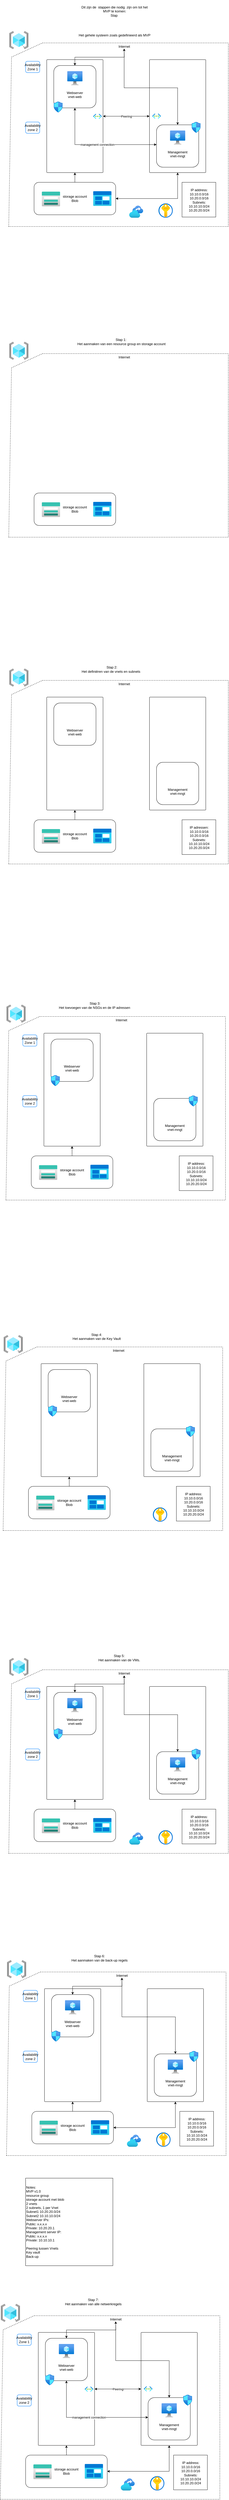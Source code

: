 <mxfile version="21.6.9" type="device">
  <diagram name="Pagina-1" id="UoyJ0l-6ss4mj00balDl">
    <mxGraphModel dx="1562" dy="1991" grid="1" gridSize="10" guides="1" tooltips="1" connect="1" arrows="1" fold="1" page="1" pageScale="1" pageWidth="827" pageHeight="1169" math="0" shadow="0">
      <root>
        <mxCell id="0" />
        <mxCell id="1" parent="0" />
        <mxCell id="3m5Gk--VPzneLx9NHe0J-299" value="" style="endArrow=none;dashed=1;html=1;rounded=0;" parent="1" edge="1">
          <mxGeometry width="50" height="50" relative="1" as="geometry">
            <mxPoint x="30" y="6482" as="sourcePoint" />
            <mxPoint x="150" y="5832" as="targetPoint" />
            <Array as="points">
              <mxPoint x="40" y="5882" />
            </Array>
          </mxGeometry>
        </mxCell>
        <mxCell id="3m5Gk--VPzneLx9NHe0J-300" value="" style="endArrow=none;dashed=1;html=1;rounded=0;" parent="1" edge="1">
          <mxGeometry width="50" height="50" relative="1" as="geometry">
            <mxPoint x="30" y="6482" as="sourcePoint" />
            <mxPoint x="810" y="5832" as="targetPoint" />
            <Array as="points">
              <mxPoint x="810" y="6482" />
            </Array>
          </mxGeometry>
        </mxCell>
        <mxCell id="3m5Gk--VPzneLx9NHe0J-301" value="" style="endArrow=none;dashed=1;html=1;rounded=0;" parent="1" edge="1">
          <mxGeometry width="50" height="50" relative="1" as="geometry">
            <mxPoint x="150" y="5832" as="sourcePoint" />
            <mxPoint x="810" y="5832" as="targetPoint" />
            <Array as="points">
              <mxPoint x="390" y="5832" />
            </Array>
          </mxGeometry>
        </mxCell>
        <mxCell id="3m5Gk--VPzneLx9NHe0J-302" value="Vnet1" style="rounded=1;whiteSpace=wrap;html=1;fillColor=#FFFFFF;strokeColor=#000000;gradientColor=none;arcSize=1;fontColor=#FFFFFF;" parent="1" vertex="1">
          <mxGeometry x="165" y="5891.11" width="200" height="400" as="geometry" />
        </mxCell>
        <mxCell id="3m5Gk--VPzneLx9NHe0J-304" value="Vnet2" style="rounded=1;whiteSpace=wrap;html=1;fillColor=#FFFFFF;arcSize=1;fontColor=#FFFFFF;" parent="1" vertex="1">
          <mxGeometry x="530" y="5891.11" width="200" height="400" as="geometry" />
        </mxCell>
        <mxCell id="3m5Gk--VPzneLx9NHe0J-305" value="" style="edgeStyle=orthogonalEdgeStyle;rounded=0;orthogonalLoop=1;jettySize=auto;html=1;" parent="1" source="3m5Gk--VPzneLx9NHe0J-307" target="3m5Gk--VPzneLx9NHe0J-302" edge="1">
          <mxGeometry relative="1" as="geometry" />
        </mxCell>
        <mxCell id="3m5Gk--VPzneLx9NHe0J-306" style="edgeStyle=orthogonalEdgeStyle;rounded=0;orthogonalLoop=1;jettySize=auto;html=1;entryX=0.5;entryY=1;entryDx=0;entryDy=0;startArrow=classic;startFill=1;" parent="1" source="3m5Gk--VPzneLx9NHe0J-307" target="3m5Gk--VPzneLx9NHe0J-304" edge="1">
          <mxGeometry relative="1" as="geometry" />
        </mxCell>
        <mxCell id="3m5Gk--VPzneLx9NHe0J-307" value="storage account&lt;br&gt;Blob" style="rounded=1;whiteSpace=wrap;html=1;" parent="1" vertex="1">
          <mxGeometry x="120" y="6325.5" width="290" height="115" as="geometry" />
        </mxCell>
        <mxCell id="3m5Gk--VPzneLx9NHe0J-309" value="" style="edgeStyle=orthogonalEdgeStyle;rounded=0;orthogonalLoop=1;jettySize=auto;html=1;exitX=0.5;exitY=0;exitDx=0;exitDy=0;startArrow=classic;startFill=1;" parent="1" source="3m5Gk--VPzneLx9NHe0J-310" edge="1">
          <mxGeometry relative="1" as="geometry">
            <mxPoint x="440" y="5852" as="targetPoint" />
          </mxGeometry>
        </mxCell>
        <mxCell id="3m5Gk--VPzneLx9NHe0J-310" value="&lt;br&gt;&lt;br&gt;&lt;br&gt;&lt;br&gt;Webserver&lt;br&gt;vnet-web" style="rounded=1;whiteSpace=wrap;html=1;" parent="1" vertex="1">
          <mxGeometry x="190" y="5912" width="150" height="150" as="geometry" />
        </mxCell>
        <mxCell id="3m5Gk--VPzneLx9NHe0J-311" style="edgeStyle=orthogonalEdgeStyle;rounded=0;orthogonalLoop=1;jettySize=auto;html=1;exitX=0.5;exitY=0;exitDx=0;exitDy=0;startArrow=classic;startFill=1;endArrow=none;endFill=0;" parent="1" source="3m5Gk--VPzneLx9NHe0J-312" target="3m5Gk--VPzneLx9NHe0J-327" edge="1">
          <mxGeometry relative="1" as="geometry" />
        </mxCell>
        <mxCell id="3m5Gk--VPzneLx9NHe0J-312" value="&lt;br&gt;&lt;br&gt;&lt;br&gt;&lt;br&gt;Management&lt;br&gt;vnet-mngt" style="rounded=1;whiteSpace=wrap;html=1;" parent="1" vertex="1">
          <mxGeometry x="555" y="6122" width="150" height="150" as="geometry" />
        </mxCell>
        <mxCell id="3m5Gk--VPzneLx9NHe0J-313" value="Notes:&lt;br&gt;MVP v1.0&lt;br&gt;resource group&lt;br&gt;storage account met blob&lt;br&gt;2 vnets&lt;br&gt;2 subnets, 1 per Vnet&lt;br&gt;Subnet1 10.20.20.0/24&amp;nbsp;&lt;br&gt;Subnet2 10.10.10.0/24&amp;nbsp;&lt;br&gt;Webserver IPs:&lt;br&gt;Public: x.x.x.x&amp;nbsp;&lt;br&gt;Private: 10.20.20.1&lt;br&gt;Management server IP:&lt;br&gt;Public: x.x.x.x&lt;br&gt;Private: 10.10.10.1&lt;br&gt;&lt;br&gt;Peering tussen Vnets&lt;br&gt;Key vault&amp;nbsp;&lt;br&gt;Back-up" style="whiteSpace=wrap;html=1;aspect=fixed;align=left;" parent="1" vertex="1">
          <mxGeometry x="98" y="6562" width="310" height="310" as="geometry" />
        </mxCell>
        <mxCell id="3m5Gk--VPzneLx9NHe0J-314" value="" style="image;aspect=fixed;html=1;points=[];align=center;fontSize=12;image=img/lib/azure2/compute/Virtual_Machine.svg;" parent="1" vertex="1">
          <mxGeometry x="603.05" y="6142" width="53.91" height="50" as="geometry" />
        </mxCell>
        <mxCell id="3m5Gk--VPzneLx9NHe0J-315" value="Availability Zone 1" style="rounded=1;whiteSpace=wrap;html=1;fillColor=none;strokeColor=#66B2FF;strokeWidth=2;collapsible=1;" parent="1" vertex="1" collapsed="1">
          <mxGeometry x="90" y="5897" width="50" height="40" as="geometry">
            <mxRectangle x="80" y="125" width="700" height="180" as="alternateBounds" />
          </mxGeometry>
        </mxCell>
        <mxCell id="3m5Gk--VPzneLx9NHe0J-316" value="Availability zone 2" style="rounded=1;whiteSpace=wrap;html=1;fillColor=none;strokeColor=#66B2FF;strokeWidth=2;backgroundOutline=0;collapsible=1;" parent="1" vertex="1" collapsed="1">
          <mxGeometry x="90" y="6112" width="50" height="40" as="geometry">
            <mxRectangle x="80" y="340" width="700" height="170" as="alternateBounds" />
          </mxGeometry>
        </mxCell>
        <mxCell id="3m5Gk--VPzneLx9NHe0J-317" value="" style="image;aspect=fixed;html=1;points=[];align=center;fontSize=12;image=img/lib/azure2/compute/Virtual_Machine.svg;" parent="1" vertex="1">
          <mxGeometry x="238.05" y="5932" width="53.91" height="50" as="geometry" />
        </mxCell>
        <mxCell id="3m5Gk--VPzneLx9NHe0J-318" value="" style="endArrow=none;dashed=1;html=1;dashPattern=1 3;strokeWidth=2;rounded=0;" parent="1" edge="1">
          <mxGeometry width="50" height="50" relative="1" as="geometry">
            <mxPoint x="90" y="5852" as="sourcePoint" />
            <mxPoint x="50" y="5812" as="targetPoint" />
          </mxGeometry>
        </mxCell>
        <mxCell id="3m5Gk--VPzneLx9NHe0J-321" value="" style="image;aspect=fixed;html=1;points=[];align=center;fontSize=12;image=img/lib/azure2/storage/Storage_Accounts.svg;" parent="1" vertex="1">
          <mxGeometry x="147.5" y="6358.5" width="65" height="52" as="geometry" />
        </mxCell>
        <mxCell id="3m5Gk--VPzneLx9NHe0J-322" value="" style="image;aspect=fixed;html=1;points=[];align=center;fontSize=12;image=img/lib/azure2/general/Blob_Block.svg;" parent="1" vertex="1">
          <mxGeometry x="330" y="6357" width="65" height="52" as="geometry" />
        </mxCell>
        <mxCell id="3m5Gk--VPzneLx9NHe0J-323" value="" style="image;aspect=fixed;html=1;points=[];align=center;fontSize=12;image=img/lib/azure2/security/Key_Vaults.svg;" parent="1" vertex="1">
          <mxGeometry x="562.05" y="6400" width="51" height="51" as="geometry" />
        </mxCell>
        <mxCell id="3m5Gk--VPzneLx9NHe0J-324" value="" style="image;aspect=fixed;html=1;points=[];align=center;fontSize=12;image=img/lib/azure2/networking/Network_Security_Groups.svg;" parent="1" vertex="1">
          <mxGeometry x="190" y="6040" width="31.29" height="38" as="geometry" />
        </mxCell>
        <mxCell id="3m5Gk--VPzneLx9NHe0J-325" value="" style="image;aspect=fixed;html=1;points=[];align=center;fontSize=12;image=img/lib/azure2/networking/Network_Security_Groups.svg;" parent="1" vertex="1">
          <mxGeometry x="680" y="6112" width="31.29" height="38" as="geometry" />
        </mxCell>
        <mxCell id="3m5Gk--VPzneLx9NHe0J-326" value="" style="image;aspect=fixed;html=1;points=[];align=center;fontSize=12;image=img/lib/azure2/storage/Recovery_Services_Vaults.svg;" parent="1" vertex="1">
          <mxGeometry x="458" y="6408" width="49.45" height="43" as="geometry" />
        </mxCell>
        <mxCell id="3m5Gk--VPzneLx9NHe0J-327" value="Internet" style="text;html=1;align=center;verticalAlign=middle;resizable=0;points=[];autosize=1;strokeColor=none;fillColor=none;" parent="1" vertex="1">
          <mxGeometry x="410" y="5830" width="60" height="30" as="geometry" />
        </mxCell>
        <mxCell id="3m5Gk--VPzneLx9NHe0J-328" value="" style="image;aspect=fixed;html=1;points=[];align=center;fontSize=12;image=img/lib/azure2/general/Resource_Groups.svg;" parent="1" vertex="1">
          <mxGeometry x="32" y="5790" width="68" height="64" as="geometry" />
        </mxCell>
        <mxCell id="qE7HTw5Iz3dnXzz-xxV6-1" value="Dit zijn de&amp;nbsp; stappen die nodig&amp;nbsp; zijn om tot het MVP te komen:&lt;br&gt;Stap&amp;nbsp;" style="text;strokeColor=none;align=center;fillColor=none;html=1;verticalAlign=middle;whiteSpace=wrap;rounded=0;" vertex="1" parent="1">
          <mxGeometry x="288" y="-1150" width="252" height="80" as="geometry" />
        </mxCell>
        <mxCell id="qE7HTw5Iz3dnXzz-xxV6-85" value="" style="rounded=0;whiteSpace=wrap;html=1;" vertex="1" parent="1">
          <mxGeometry x="645.64" y="6325.5" width="120" height="123" as="geometry" />
        </mxCell>
        <mxCell id="qE7HTw5Iz3dnXzz-xxV6-86" value="IP address:&lt;br&gt;10.10.0.0/16&lt;br&gt;10.20.0.0/16&lt;br&gt;Subnets:&lt;br&gt;10.10.10.0/24&lt;br&gt;10.20.20.0/24&lt;br&gt;" style="text;html=1;align=center;verticalAlign=middle;resizable=0;points=[];autosize=1;strokeColor=none;fillColor=none;" vertex="1" parent="1">
          <mxGeometry x="655.64" y="6338.5" width="100" height="100" as="geometry" />
        </mxCell>
        <mxCell id="qE7HTw5Iz3dnXzz-xxV6-87" value="" style="endArrow=none;dashed=1;html=1;rounded=0;" edge="1" parent="1">
          <mxGeometry width="50" height="50" relative="1" as="geometry">
            <mxPoint x="38" y="-348" as="sourcePoint" />
            <mxPoint x="158" y="-998" as="targetPoint" />
            <Array as="points">
              <mxPoint x="48" y="-948" />
            </Array>
          </mxGeometry>
        </mxCell>
        <mxCell id="qE7HTw5Iz3dnXzz-xxV6-88" value="" style="endArrow=none;dashed=1;html=1;rounded=0;" edge="1" parent="1">
          <mxGeometry width="50" height="50" relative="1" as="geometry">
            <mxPoint x="38" y="-348" as="sourcePoint" />
            <mxPoint x="818" y="-998" as="targetPoint" />
            <Array as="points">
              <mxPoint x="818" y="-348" />
            </Array>
          </mxGeometry>
        </mxCell>
        <mxCell id="qE7HTw5Iz3dnXzz-xxV6-89" value="" style="endArrow=none;dashed=1;html=1;rounded=0;" edge="1" parent="1">
          <mxGeometry width="50" height="50" relative="1" as="geometry">
            <mxPoint x="158" y="-998" as="sourcePoint" />
            <mxPoint x="818" y="-998" as="targetPoint" />
            <Array as="points">
              <mxPoint x="398" y="-998" />
            </Array>
          </mxGeometry>
        </mxCell>
        <mxCell id="qE7HTw5Iz3dnXzz-xxV6-90" value="Vnet1" style="rounded=1;whiteSpace=wrap;html=1;fillColor=#FFFFFF;strokeColor=#000000;gradientColor=none;arcSize=1;fontColor=#FFFFFF;" vertex="1" parent="1">
          <mxGeometry x="173" y="-938.89" width="200" height="400" as="geometry" />
        </mxCell>
        <mxCell id="qE7HTw5Iz3dnXzz-xxV6-91" value="Peering" style="edgeStyle=orthogonalEdgeStyle;rounded=0;orthogonalLoop=1;jettySize=auto;html=1;exitX=0;exitY=0.5;exitDx=0;exitDy=0;entryX=1;entryY=0.5;entryDx=0;entryDy=0;endArrow=classic;endFill=1;startArrow=classic;startFill=1;strokeColor=#000000;" edge="1" parent="1">
          <mxGeometry relative="1" as="geometry">
            <mxPoint x="538" y="-738.49" as="sourcePoint" />
            <mxPoint x="373" y="-738.49" as="targetPoint" />
            <Array as="points">
              <mxPoint x="430.25" y="-738.49" />
              <mxPoint x="430.25" y="-738.49" />
            </Array>
          </mxGeometry>
        </mxCell>
        <mxCell id="qE7HTw5Iz3dnXzz-xxV6-92" value="Vnet2" style="rounded=1;whiteSpace=wrap;html=1;fillColor=#FFFFFF;arcSize=1;fontColor=#FFFFFF;" vertex="1" parent="1">
          <mxGeometry x="538" y="-938.89" width="200" height="400" as="geometry" />
        </mxCell>
        <mxCell id="qE7HTw5Iz3dnXzz-xxV6-93" value="" style="edgeStyle=orthogonalEdgeStyle;rounded=0;orthogonalLoop=1;jettySize=auto;html=1;" edge="1" parent="1" source="qE7HTw5Iz3dnXzz-xxV6-95" target="qE7HTw5Iz3dnXzz-xxV6-90">
          <mxGeometry relative="1" as="geometry" />
        </mxCell>
        <mxCell id="qE7HTw5Iz3dnXzz-xxV6-94" style="edgeStyle=orthogonalEdgeStyle;rounded=0;orthogonalLoop=1;jettySize=auto;html=1;entryX=0.5;entryY=1;entryDx=0;entryDy=0;startArrow=classic;startFill=1;" edge="1" parent="1" source="qE7HTw5Iz3dnXzz-xxV6-95" target="qE7HTw5Iz3dnXzz-xxV6-92">
          <mxGeometry relative="1" as="geometry" />
        </mxCell>
        <mxCell id="qE7HTw5Iz3dnXzz-xxV6-95" value="storage account&lt;br&gt;Blob" style="rounded=1;whiteSpace=wrap;html=1;" vertex="1" parent="1">
          <mxGeometry x="128" y="-504.5" width="290" height="115" as="geometry" />
        </mxCell>
        <mxCell id="qE7HTw5Iz3dnXzz-xxV6-96" value="management connection" style="edgeStyle=orthogonalEdgeStyle;rounded=0;orthogonalLoop=1;jettySize=auto;html=1;startArrow=classic;startFill=1;" edge="1" parent="1" source="qE7HTw5Iz3dnXzz-xxV6-98" target="qE7HTw5Iz3dnXzz-xxV6-100">
          <mxGeometry relative="1" as="geometry">
            <Array as="points">
              <mxPoint x="273" y="-638" />
            </Array>
          </mxGeometry>
        </mxCell>
        <mxCell id="qE7HTw5Iz3dnXzz-xxV6-97" value="" style="edgeStyle=orthogonalEdgeStyle;rounded=0;orthogonalLoop=1;jettySize=auto;html=1;exitX=0.5;exitY=0;exitDx=0;exitDy=0;startArrow=classic;startFill=1;" edge="1" parent="1" source="qE7HTw5Iz3dnXzz-xxV6-98">
          <mxGeometry relative="1" as="geometry">
            <mxPoint x="448" y="-978" as="targetPoint" />
          </mxGeometry>
        </mxCell>
        <mxCell id="qE7HTw5Iz3dnXzz-xxV6-98" value="&lt;br&gt;&lt;br&gt;&lt;br&gt;&lt;br&gt;Webserver&lt;br&gt;vnet-web" style="rounded=1;whiteSpace=wrap;html=1;" vertex="1" parent="1">
          <mxGeometry x="198" y="-918" width="150" height="150" as="geometry" />
        </mxCell>
        <mxCell id="qE7HTw5Iz3dnXzz-xxV6-99" style="edgeStyle=orthogonalEdgeStyle;rounded=0;orthogonalLoop=1;jettySize=auto;html=1;exitX=0.5;exitY=0;exitDx=0;exitDy=0;startArrow=classic;startFill=1;endArrow=none;endFill=0;" edge="1" parent="1" source="qE7HTw5Iz3dnXzz-xxV6-100" target="qE7HTw5Iz3dnXzz-xxV6-114">
          <mxGeometry relative="1" as="geometry" />
        </mxCell>
        <mxCell id="qE7HTw5Iz3dnXzz-xxV6-100" value="&lt;br&gt;&lt;br&gt;&lt;br&gt;&lt;br&gt;Management&lt;br&gt;vnet-mngt" style="rounded=1;whiteSpace=wrap;html=1;" vertex="1" parent="1">
          <mxGeometry x="563" y="-708" width="150" height="150" as="geometry" />
        </mxCell>
        <mxCell id="qE7HTw5Iz3dnXzz-xxV6-101" value="" style="image;aspect=fixed;html=1;points=[];align=center;fontSize=12;image=img/lib/azure2/compute/Virtual_Machine.svg;" vertex="1" parent="1">
          <mxGeometry x="611.05" y="-688" width="53.91" height="50" as="geometry" />
        </mxCell>
        <mxCell id="qE7HTw5Iz3dnXzz-xxV6-102" value="Availability Zone 1" style="rounded=1;whiteSpace=wrap;html=1;fillColor=none;strokeColor=#66B2FF;strokeWidth=2;collapsible=1;" vertex="1" collapsed="1" parent="1">
          <mxGeometry x="98" y="-933" width="50" height="40" as="geometry">
            <mxRectangle x="80" y="125" width="700" height="180" as="alternateBounds" />
          </mxGeometry>
        </mxCell>
        <mxCell id="qE7HTw5Iz3dnXzz-xxV6-103" value="Availability zone 2" style="rounded=1;whiteSpace=wrap;html=1;fillColor=none;strokeColor=#66B2FF;strokeWidth=2;backgroundOutline=0;collapsible=1;" vertex="1" collapsed="1" parent="1">
          <mxGeometry x="98" y="-718" width="50" height="40" as="geometry">
            <mxRectangle x="80" y="340" width="700" height="170" as="alternateBounds" />
          </mxGeometry>
        </mxCell>
        <mxCell id="qE7HTw5Iz3dnXzz-xxV6-104" value="" style="image;aspect=fixed;html=1;points=[];align=center;fontSize=12;image=img/lib/azure2/compute/Virtual_Machine.svg;" vertex="1" parent="1">
          <mxGeometry x="246.05" y="-898" width="53.91" height="50" as="geometry" />
        </mxCell>
        <mxCell id="qE7HTw5Iz3dnXzz-xxV6-105" value="" style="endArrow=none;dashed=1;html=1;dashPattern=1 3;strokeWidth=2;rounded=0;" edge="1" parent="1">
          <mxGeometry width="50" height="50" relative="1" as="geometry">
            <mxPoint x="98" y="-978" as="sourcePoint" />
            <mxPoint x="58" y="-1018" as="targetPoint" />
          </mxGeometry>
        </mxCell>
        <mxCell id="qE7HTw5Iz3dnXzz-xxV6-106" value="" style="image;aspect=fixed;html=1;points=[];align=center;fontSize=12;image=img/lib/azure2/networking/Virtual_Networks.svg;" vertex="1" parent="1">
          <mxGeometry x="338" y="-747.1" width="30.5" height="18.21" as="geometry" />
        </mxCell>
        <mxCell id="qE7HTw5Iz3dnXzz-xxV6-107" value="" style="image;aspect=fixed;html=1;points=[];align=center;fontSize=12;image=img/lib/azure2/networking/Virtual_Networks.svg;" vertex="1" parent="1">
          <mxGeometry x="548" y="-747.99" width="30.5" height="18.21" as="geometry" />
        </mxCell>
        <mxCell id="qE7HTw5Iz3dnXzz-xxV6-108" value="" style="image;aspect=fixed;html=1;points=[];align=center;fontSize=12;image=img/lib/azure2/storage/Storage_Accounts.svg;" vertex="1" parent="1">
          <mxGeometry x="155.5" y="-471.5" width="65" height="52" as="geometry" />
        </mxCell>
        <mxCell id="qE7HTw5Iz3dnXzz-xxV6-109" value="" style="image;aspect=fixed;html=1;points=[];align=center;fontSize=12;image=img/lib/azure2/general/Blob_Block.svg;" vertex="1" parent="1">
          <mxGeometry x="338" y="-473" width="65" height="52" as="geometry" />
        </mxCell>
        <mxCell id="qE7HTw5Iz3dnXzz-xxV6-110" value="" style="image;aspect=fixed;html=1;points=[];align=center;fontSize=12;image=img/lib/azure2/security/Key_Vaults.svg;" vertex="1" parent="1">
          <mxGeometry x="570.05" y="-430" width="51" height="51" as="geometry" />
        </mxCell>
        <mxCell id="qE7HTw5Iz3dnXzz-xxV6-111" value="" style="image;aspect=fixed;html=1;points=[];align=center;fontSize=12;image=img/lib/azure2/networking/Network_Security_Groups.svg;" vertex="1" parent="1">
          <mxGeometry x="198" y="-790" width="31.29" height="38" as="geometry" />
        </mxCell>
        <mxCell id="qE7HTw5Iz3dnXzz-xxV6-112" value="" style="image;aspect=fixed;html=1;points=[];align=center;fontSize=12;image=img/lib/azure2/networking/Network_Security_Groups.svg;" vertex="1" parent="1">
          <mxGeometry x="688" y="-718" width="31.29" height="38" as="geometry" />
        </mxCell>
        <mxCell id="qE7HTw5Iz3dnXzz-xxV6-113" value="" style="image;aspect=fixed;html=1;points=[];align=center;fontSize=12;image=img/lib/azure2/storage/Recovery_Services_Vaults.svg;" vertex="1" parent="1">
          <mxGeometry x="466" y="-422" width="49.45" height="43" as="geometry" />
        </mxCell>
        <mxCell id="qE7HTw5Iz3dnXzz-xxV6-114" value="Internet" style="text;html=1;align=center;verticalAlign=middle;resizable=0;points=[];autosize=1;strokeColor=none;fillColor=none;" vertex="1" parent="1">
          <mxGeometry x="418" y="-1000" width="60" height="30" as="geometry" />
        </mxCell>
        <mxCell id="qE7HTw5Iz3dnXzz-xxV6-115" value="" style="image;aspect=fixed;html=1;points=[];align=center;fontSize=12;image=img/lib/azure2/general/Resource_Groups.svg;" vertex="1" parent="1">
          <mxGeometry x="40" y="-1040" width="68" height="64" as="geometry" />
        </mxCell>
        <mxCell id="qE7HTw5Iz3dnXzz-xxV6-116" value="" style="rounded=0;whiteSpace=wrap;html=1;" vertex="1" parent="1">
          <mxGeometry x="653.64" y="-504.5" width="120" height="123" as="geometry" />
        </mxCell>
        <mxCell id="qE7HTw5Iz3dnXzz-xxV6-117" value="IP address:&lt;br&gt;10.10.0.0/16&lt;br&gt;10.20.0.0/16&lt;br&gt;Subnets:&lt;br&gt;10.10.10.0/24&lt;br&gt;10.20.20.0/24&lt;br&gt;" style="text;html=1;align=center;verticalAlign=middle;resizable=0;points=[];autosize=1;strokeColor=none;fillColor=none;" vertex="1" parent="1">
          <mxGeometry x="663.64" y="-491.5" width="100" height="100" as="geometry" />
        </mxCell>
        <mxCell id="qE7HTw5Iz3dnXzz-xxV6-118" value="Het gehele systeem zoals gedefinieerd als MVP" style="text;strokeColor=none;align=center;fillColor=none;html=1;verticalAlign=middle;whiteSpace=wrap;rounded=0;" vertex="1" parent="1">
          <mxGeometry x="253" y="-1040" width="322" height="30" as="geometry" />
        </mxCell>
        <mxCell id="qE7HTw5Iz3dnXzz-xxV6-278" value="" style="endArrow=none;dashed=1;html=1;rounded=0;" edge="1" parent="1">
          <mxGeometry width="50" height="50" relative="1" as="geometry">
            <mxPoint x="38" y="5412" as="sourcePoint" />
            <mxPoint x="158" y="4762" as="targetPoint" />
            <Array as="points">
              <mxPoint x="48" y="4812" />
            </Array>
          </mxGeometry>
        </mxCell>
        <mxCell id="qE7HTw5Iz3dnXzz-xxV6-279" value="" style="endArrow=none;dashed=1;html=1;rounded=0;" edge="1" parent="1">
          <mxGeometry width="50" height="50" relative="1" as="geometry">
            <mxPoint x="38" y="5412" as="sourcePoint" />
            <mxPoint x="818" y="4762" as="targetPoint" />
            <Array as="points">
              <mxPoint x="818" y="5412" />
            </Array>
          </mxGeometry>
        </mxCell>
        <mxCell id="qE7HTw5Iz3dnXzz-xxV6-280" value="" style="endArrow=none;dashed=1;html=1;rounded=0;" edge="1" parent="1">
          <mxGeometry width="50" height="50" relative="1" as="geometry">
            <mxPoint x="158" y="4762" as="sourcePoint" />
            <mxPoint x="818" y="4762" as="targetPoint" />
            <Array as="points">
              <mxPoint x="398" y="4762" />
            </Array>
          </mxGeometry>
        </mxCell>
        <mxCell id="qE7HTw5Iz3dnXzz-xxV6-281" value="Vnet1" style="rounded=1;whiteSpace=wrap;html=1;fillColor=#FFFFFF;strokeColor=#000000;gradientColor=none;arcSize=1;fontColor=#FFFFFF;" vertex="1" parent="1">
          <mxGeometry x="173" y="4821.11" width="200" height="400" as="geometry" />
        </mxCell>
        <mxCell id="qE7HTw5Iz3dnXzz-xxV6-283" value="Vnet2" style="rounded=1;whiteSpace=wrap;html=1;fillColor=#FFFFFF;arcSize=1;fontColor=#FFFFFF;" vertex="1" parent="1">
          <mxGeometry x="538" y="4821.11" width="200" height="400" as="geometry" />
        </mxCell>
        <mxCell id="qE7HTw5Iz3dnXzz-xxV6-284" value="" style="edgeStyle=orthogonalEdgeStyle;rounded=0;orthogonalLoop=1;jettySize=auto;html=1;" edge="1" parent="1" source="qE7HTw5Iz3dnXzz-xxV6-286" target="qE7HTw5Iz3dnXzz-xxV6-281">
          <mxGeometry relative="1" as="geometry" />
        </mxCell>
        <mxCell id="qE7HTw5Iz3dnXzz-xxV6-286" value="storage account&lt;br&gt;Blob" style="rounded=1;whiteSpace=wrap;html=1;" vertex="1" parent="1">
          <mxGeometry x="128" y="5255.5" width="290" height="115" as="geometry" />
        </mxCell>
        <mxCell id="qE7HTw5Iz3dnXzz-xxV6-288" value="" style="edgeStyle=orthogonalEdgeStyle;rounded=0;orthogonalLoop=1;jettySize=auto;html=1;exitX=0.5;exitY=0;exitDx=0;exitDy=0;startArrow=classic;startFill=1;" edge="1" parent="1" source="qE7HTw5Iz3dnXzz-xxV6-289">
          <mxGeometry relative="1" as="geometry">
            <mxPoint x="448" y="4782" as="targetPoint" />
          </mxGeometry>
        </mxCell>
        <mxCell id="qE7HTw5Iz3dnXzz-xxV6-289" value="&lt;br&gt;&lt;br&gt;&lt;br&gt;&lt;br&gt;Webserver&lt;br&gt;vnet-web" style="rounded=1;whiteSpace=wrap;html=1;" vertex="1" parent="1">
          <mxGeometry x="198" y="4842" width="150" height="150" as="geometry" />
        </mxCell>
        <mxCell id="qE7HTw5Iz3dnXzz-xxV6-290" style="edgeStyle=orthogonalEdgeStyle;rounded=0;orthogonalLoop=1;jettySize=auto;html=1;exitX=0.5;exitY=0;exitDx=0;exitDy=0;startArrow=classic;startFill=1;endArrow=none;endFill=0;" edge="1" parent="1" source="qE7HTw5Iz3dnXzz-xxV6-291" target="qE7HTw5Iz3dnXzz-xxV6-305">
          <mxGeometry relative="1" as="geometry" />
        </mxCell>
        <mxCell id="qE7HTw5Iz3dnXzz-xxV6-291" value="&lt;br&gt;&lt;br&gt;&lt;br&gt;&lt;br&gt;Management&lt;br&gt;vnet-mngt" style="rounded=1;whiteSpace=wrap;html=1;" vertex="1" parent="1">
          <mxGeometry x="563" y="5052" width="150" height="150" as="geometry" />
        </mxCell>
        <mxCell id="qE7HTw5Iz3dnXzz-xxV6-292" value="" style="image;aspect=fixed;html=1;points=[];align=center;fontSize=12;image=img/lib/azure2/compute/Virtual_Machine.svg;" vertex="1" parent="1">
          <mxGeometry x="611.05" y="5072" width="53.91" height="50" as="geometry" />
        </mxCell>
        <mxCell id="qE7HTw5Iz3dnXzz-xxV6-293" value="Availability Zone 1" style="rounded=1;whiteSpace=wrap;html=1;fillColor=none;strokeColor=#66B2FF;strokeWidth=2;collapsible=1;" vertex="1" collapsed="1" parent="1">
          <mxGeometry x="98" y="4827" width="50" height="40" as="geometry">
            <mxRectangle x="80" y="125" width="700" height="180" as="alternateBounds" />
          </mxGeometry>
        </mxCell>
        <mxCell id="qE7HTw5Iz3dnXzz-xxV6-294" value="Availability zone 2" style="rounded=1;whiteSpace=wrap;html=1;fillColor=none;strokeColor=#66B2FF;strokeWidth=2;backgroundOutline=0;collapsible=1;" vertex="1" collapsed="1" parent="1">
          <mxGeometry x="98" y="5042" width="50" height="40" as="geometry">
            <mxRectangle x="80" y="340" width="700" height="170" as="alternateBounds" />
          </mxGeometry>
        </mxCell>
        <mxCell id="qE7HTw5Iz3dnXzz-xxV6-295" value="" style="image;aspect=fixed;html=1;points=[];align=center;fontSize=12;image=img/lib/azure2/compute/Virtual_Machine.svg;" vertex="1" parent="1">
          <mxGeometry x="246.05" y="4862" width="53.91" height="50" as="geometry" />
        </mxCell>
        <mxCell id="qE7HTw5Iz3dnXzz-xxV6-296" value="" style="endArrow=none;dashed=1;html=1;dashPattern=1 3;strokeWidth=2;rounded=0;" edge="1" parent="1">
          <mxGeometry width="50" height="50" relative="1" as="geometry">
            <mxPoint x="98" y="4782" as="sourcePoint" />
            <mxPoint x="58" y="4742" as="targetPoint" />
          </mxGeometry>
        </mxCell>
        <mxCell id="qE7HTw5Iz3dnXzz-xxV6-299" value="" style="image;aspect=fixed;html=1;points=[];align=center;fontSize=12;image=img/lib/azure2/storage/Storage_Accounts.svg;" vertex="1" parent="1">
          <mxGeometry x="155.5" y="5288.5" width="65" height="52" as="geometry" />
        </mxCell>
        <mxCell id="qE7HTw5Iz3dnXzz-xxV6-300" value="" style="image;aspect=fixed;html=1;points=[];align=center;fontSize=12;image=img/lib/azure2/general/Blob_Block.svg;" vertex="1" parent="1">
          <mxGeometry x="338" y="5287" width="65" height="52" as="geometry" />
        </mxCell>
        <mxCell id="qE7HTw5Iz3dnXzz-xxV6-301" value="" style="image;aspect=fixed;html=1;points=[];align=center;fontSize=12;image=img/lib/azure2/security/Key_Vaults.svg;" vertex="1" parent="1">
          <mxGeometry x="570.05" y="5330" width="51" height="51" as="geometry" />
        </mxCell>
        <mxCell id="qE7HTw5Iz3dnXzz-xxV6-302" value="" style="image;aspect=fixed;html=1;points=[];align=center;fontSize=12;image=img/lib/azure2/networking/Network_Security_Groups.svg;" vertex="1" parent="1">
          <mxGeometry x="198" y="4970" width="31.29" height="38" as="geometry" />
        </mxCell>
        <mxCell id="qE7HTw5Iz3dnXzz-xxV6-303" value="" style="image;aspect=fixed;html=1;points=[];align=center;fontSize=12;image=img/lib/azure2/networking/Network_Security_Groups.svg;" vertex="1" parent="1">
          <mxGeometry x="688" y="5042" width="31.29" height="38" as="geometry" />
        </mxCell>
        <mxCell id="qE7HTw5Iz3dnXzz-xxV6-304" value="" style="image;aspect=fixed;html=1;points=[];align=center;fontSize=12;image=img/lib/azure2/storage/Recovery_Services_Vaults.svg;" vertex="1" parent="1">
          <mxGeometry x="466" y="5338" width="49.45" height="43" as="geometry" />
        </mxCell>
        <mxCell id="qE7HTw5Iz3dnXzz-xxV6-305" value="Internet" style="text;html=1;align=center;verticalAlign=middle;resizable=0;points=[];autosize=1;strokeColor=none;fillColor=none;" vertex="1" parent="1">
          <mxGeometry x="418" y="4760" width="60" height="30" as="geometry" />
        </mxCell>
        <mxCell id="qE7HTw5Iz3dnXzz-xxV6-306" value="" style="image;aspect=fixed;html=1;points=[];align=center;fontSize=12;image=img/lib/azure2/general/Resource_Groups.svg;" vertex="1" parent="1">
          <mxGeometry x="40" y="4720" width="68" height="64" as="geometry" />
        </mxCell>
        <mxCell id="qE7HTw5Iz3dnXzz-xxV6-307" value="" style="rounded=0;whiteSpace=wrap;html=1;" vertex="1" parent="1">
          <mxGeometry x="653.64" y="5255.5" width="120" height="123" as="geometry" />
        </mxCell>
        <mxCell id="qE7HTw5Iz3dnXzz-xxV6-308" value="IP address:&lt;br&gt;10.10.0.0/16&lt;br&gt;10.20.0.0/16&lt;br&gt;Subnets:&lt;br&gt;10.10.10.0/24&lt;br&gt;10.20.20.0/24&lt;br&gt;" style="text;html=1;align=center;verticalAlign=middle;resizable=0;points=[];autosize=1;strokeColor=none;fillColor=none;" vertex="1" parent="1">
          <mxGeometry x="663.64" y="5268.5" width="100" height="100" as="geometry" />
        </mxCell>
        <mxCell id="qE7HTw5Iz3dnXzz-xxV6-309" value="Stap 5:&lt;br&gt;Het aanmaken van de VMs." style="text;html=1;align=center;verticalAlign=middle;resizable=0;points=[];autosize=1;strokeColor=none;fillColor=none;" vertex="1" parent="1">
          <mxGeometry x="345.45" y="4700" width="170" height="40" as="geometry" />
        </mxCell>
        <mxCell id="qE7HTw5Iz3dnXzz-xxV6-310" value="Stap 6:&lt;br&gt;Het aanmaken van de back-up regels" style="text;html=1;align=center;verticalAlign=middle;resizable=0;points=[];autosize=1;strokeColor=none;fillColor=none;" vertex="1" parent="1">
          <mxGeometry x="250" y="5763" width="220" height="40" as="geometry" />
        </mxCell>
        <mxCell id="qE7HTw5Iz3dnXzz-xxV6-343" value="" style="endArrow=none;dashed=1;html=1;rounded=0;" edge="1" parent="1">
          <mxGeometry width="50" height="50" relative="1" as="geometry">
            <mxPoint x="8" y="7699" as="sourcePoint" />
            <mxPoint x="128" y="7049" as="targetPoint" />
            <Array as="points">
              <mxPoint x="18" y="7099" />
            </Array>
          </mxGeometry>
        </mxCell>
        <mxCell id="qE7HTw5Iz3dnXzz-xxV6-344" value="" style="endArrow=none;dashed=1;html=1;rounded=0;" edge="1" parent="1">
          <mxGeometry width="50" height="50" relative="1" as="geometry">
            <mxPoint x="8" y="7699" as="sourcePoint" />
            <mxPoint x="788" y="7049" as="targetPoint" />
            <Array as="points">
              <mxPoint x="788" y="7699" />
            </Array>
          </mxGeometry>
        </mxCell>
        <mxCell id="qE7HTw5Iz3dnXzz-xxV6-345" value="" style="endArrow=none;dashed=1;html=1;rounded=0;" edge="1" parent="1">
          <mxGeometry width="50" height="50" relative="1" as="geometry">
            <mxPoint x="128" y="7049" as="sourcePoint" />
            <mxPoint x="788" y="7049" as="targetPoint" />
            <Array as="points">
              <mxPoint x="368" y="7049" />
            </Array>
          </mxGeometry>
        </mxCell>
        <mxCell id="qE7HTw5Iz3dnXzz-xxV6-346" value="Vnet1" style="rounded=1;whiteSpace=wrap;html=1;fillColor=#FFFFFF;strokeColor=#000000;gradientColor=none;arcSize=1;fontColor=#FFFFFF;" vertex="1" parent="1">
          <mxGeometry x="143" y="7108.11" width="200" height="400" as="geometry" />
        </mxCell>
        <mxCell id="qE7HTw5Iz3dnXzz-xxV6-347" value="Peering" style="edgeStyle=orthogonalEdgeStyle;rounded=0;orthogonalLoop=1;jettySize=auto;html=1;exitX=0;exitY=0.5;exitDx=0;exitDy=0;entryX=1;entryY=0.5;entryDx=0;entryDy=0;endArrow=classic;endFill=1;startArrow=classic;startFill=1;strokeColor=#000000;" edge="1" parent="1">
          <mxGeometry relative="1" as="geometry">
            <mxPoint x="508" y="7308.51" as="sourcePoint" />
            <mxPoint x="343" y="7308.51" as="targetPoint" />
            <Array as="points">
              <mxPoint x="400.25" y="7308.51" />
              <mxPoint x="400.25" y="7308.51" />
            </Array>
          </mxGeometry>
        </mxCell>
        <mxCell id="qE7HTw5Iz3dnXzz-xxV6-348" value="Vnet2" style="rounded=1;whiteSpace=wrap;html=1;fillColor=#FFFFFF;arcSize=1;fontColor=#FFFFFF;" vertex="1" parent="1">
          <mxGeometry x="508" y="7108.11" width="200" height="400" as="geometry" />
        </mxCell>
        <mxCell id="qE7HTw5Iz3dnXzz-xxV6-349" value="" style="edgeStyle=orthogonalEdgeStyle;rounded=0;orthogonalLoop=1;jettySize=auto;html=1;" edge="1" parent="1" source="qE7HTw5Iz3dnXzz-xxV6-351" target="qE7HTw5Iz3dnXzz-xxV6-346">
          <mxGeometry relative="1" as="geometry" />
        </mxCell>
        <mxCell id="qE7HTw5Iz3dnXzz-xxV6-350" style="edgeStyle=orthogonalEdgeStyle;rounded=0;orthogonalLoop=1;jettySize=auto;html=1;entryX=0.5;entryY=1;entryDx=0;entryDy=0;startArrow=classic;startFill=1;" edge="1" parent="1" source="qE7HTw5Iz3dnXzz-xxV6-351" target="qE7HTw5Iz3dnXzz-xxV6-348">
          <mxGeometry relative="1" as="geometry" />
        </mxCell>
        <mxCell id="qE7HTw5Iz3dnXzz-xxV6-351" value="storage account&lt;br&gt;Blob" style="rounded=1;whiteSpace=wrap;html=1;" vertex="1" parent="1">
          <mxGeometry x="98" y="7542.5" width="290" height="115" as="geometry" />
        </mxCell>
        <mxCell id="qE7HTw5Iz3dnXzz-xxV6-352" value="management connection" style="edgeStyle=orthogonalEdgeStyle;rounded=0;orthogonalLoop=1;jettySize=auto;html=1;startArrow=classic;startFill=1;" edge="1" parent="1" source="qE7HTw5Iz3dnXzz-xxV6-354" target="qE7HTw5Iz3dnXzz-xxV6-356">
          <mxGeometry relative="1" as="geometry">
            <Array as="points">
              <mxPoint x="243" y="7409" />
            </Array>
          </mxGeometry>
        </mxCell>
        <mxCell id="qE7HTw5Iz3dnXzz-xxV6-353" value="" style="edgeStyle=orthogonalEdgeStyle;rounded=0;orthogonalLoop=1;jettySize=auto;html=1;exitX=0.5;exitY=0;exitDx=0;exitDy=0;startArrow=classic;startFill=1;" edge="1" parent="1" source="qE7HTw5Iz3dnXzz-xxV6-354">
          <mxGeometry relative="1" as="geometry">
            <mxPoint x="418" y="7069" as="targetPoint" />
          </mxGeometry>
        </mxCell>
        <mxCell id="qE7HTw5Iz3dnXzz-xxV6-354" value="&lt;br&gt;&lt;br&gt;&lt;br&gt;&lt;br&gt;Webserver&lt;br&gt;vnet-web" style="rounded=1;whiteSpace=wrap;html=1;" vertex="1" parent="1">
          <mxGeometry x="168" y="7129" width="150" height="150" as="geometry" />
        </mxCell>
        <mxCell id="qE7HTw5Iz3dnXzz-xxV6-355" style="edgeStyle=orthogonalEdgeStyle;rounded=0;orthogonalLoop=1;jettySize=auto;html=1;exitX=0.5;exitY=0;exitDx=0;exitDy=0;startArrow=classic;startFill=1;endArrow=none;endFill=0;" edge="1" parent="1" source="qE7HTw5Iz3dnXzz-xxV6-356" target="qE7HTw5Iz3dnXzz-xxV6-370">
          <mxGeometry relative="1" as="geometry" />
        </mxCell>
        <mxCell id="qE7HTw5Iz3dnXzz-xxV6-356" value="&lt;br&gt;&lt;br&gt;&lt;br&gt;&lt;br&gt;Management&lt;br&gt;vnet-mngt" style="rounded=1;whiteSpace=wrap;html=1;" vertex="1" parent="1">
          <mxGeometry x="533" y="7339" width="150" height="150" as="geometry" />
        </mxCell>
        <mxCell id="qE7HTw5Iz3dnXzz-xxV6-357" value="" style="image;aspect=fixed;html=1;points=[];align=center;fontSize=12;image=img/lib/azure2/compute/Virtual_Machine.svg;" vertex="1" parent="1">
          <mxGeometry x="581.05" y="7359" width="53.91" height="50" as="geometry" />
        </mxCell>
        <mxCell id="qE7HTw5Iz3dnXzz-xxV6-358" value="Availability Zone 1" style="rounded=1;whiteSpace=wrap;html=1;fillColor=none;strokeColor=#66B2FF;strokeWidth=2;collapsible=1;" vertex="1" collapsed="1" parent="1">
          <mxGeometry x="68" y="7114" width="50" height="40" as="geometry">
            <mxRectangle x="80" y="125" width="700" height="180" as="alternateBounds" />
          </mxGeometry>
        </mxCell>
        <mxCell id="qE7HTw5Iz3dnXzz-xxV6-359" value="Availability zone 2" style="rounded=1;whiteSpace=wrap;html=1;fillColor=none;strokeColor=#66B2FF;strokeWidth=2;backgroundOutline=0;collapsible=1;" vertex="1" collapsed="1" parent="1">
          <mxGeometry x="68" y="7329" width="50" height="40" as="geometry">
            <mxRectangle x="80" y="340" width="700" height="170" as="alternateBounds" />
          </mxGeometry>
        </mxCell>
        <mxCell id="qE7HTw5Iz3dnXzz-xxV6-360" value="" style="image;aspect=fixed;html=1;points=[];align=center;fontSize=12;image=img/lib/azure2/compute/Virtual_Machine.svg;" vertex="1" parent="1">
          <mxGeometry x="216.05" y="7149" width="53.91" height="50" as="geometry" />
        </mxCell>
        <mxCell id="qE7HTw5Iz3dnXzz-xxV6-361" value="" style="endArrow=none;dashed=1;html=1;dashPattern=1 3;strokeWidth=2;rounded=0;" edge="1" parent="1">
          <mxGeometry width="50" height="50" relative="1" as="geometry">
            <mxPoint x="68" y="7069" as="sourcePoint" />
            <mxPoint x="28" y="7029" as="targetPoint" />
          </mxGeometry>
        </mxCell>
        <mxCell id="qE7HTw5Iz3dnXzz-xxV6-362" value="" style="image;aspect=fixed;html=1;points=[];align=center;fontSize=12;image=img/lib/azure2/networking/Virtual_Networks.svg;" vertex="1" parent="1">
          <mxGeometry x="308" y="7299.9" width="30.5" height="18.21" as="geometry" />
        </mxCell>
        <mxCell id="qE7HTw5Iz3dnXzz-xxV6-363" value="" style="image;aspect=fixed;html=1;points=[];align=center;fontSize=12;image=img/lib/azure2/networking/Virtual_Networks.svg;" vertex="1" parent="1">
          <mxGeometry x="518" y="7299.01" width="30.5" height="18.21" as="geometry" />
        </mxCell>
        <mxCell id="qE7HTw5Iz3dnXzz-xxV6-364" value="" style="image;aspect=fixed;html=1;points=[];align=center;fontSize=12;image=img/lib/azure2/storage/Storage_Accounts.svg;" vertex="1" parent="1">
          <mxGeometry x="125.5" y="7575.5" width="65" height="52" as="geometry" />
        </mxCell>
        <mxCell id="qE7HTw5Iz3dnXzz-xxV6-365" value="" style="image;aspect=fixed;html=1;points=[];align=center;fontSize=12;image=img/lib/azure2/general/Blob_Block.svg;" vertex="1" parent="1">
          <mxGeometry x="308" y="7574" width="65" height="52" as="geometry" />
        </mxCell>
        <mxCell id="qE7HTw5Iz3dnXzz-xxV6-366" value="" style="image;aspect=fixed;html=1;points=[];align=center;fontSize=12;image=img/lib/azure2/security/Key_Vaults.svg;" vertex="1" parent="1">
          <mxGeometry x="540.05" y="7617" width="51" height="51" as="geometry" />
        </mxCell>
        <mxCell id="qE7HTw5Iz3dnXzz-xxV6-367" value="" style="image;aspect=fixed;html=1;points=[];align=center;fontSize=12;image=img/lib/azure2/networking/Network_Security_Groups.svg;" vertex="1" parent="1">
          <mxGeometry x="168" y="7257" width="31.29" height="38" as="geometry" />
        </mxCell>
        <mxCell id="qE7HTw5Iz3dnXzz-xxV6-368" value="" style="image;aspect=fixed;html=1;points=[];align=center;fontSize=12;image=img/lib/azure2/networking/Network_Security_Groups.svg;" vertex="1" parent="1">
          <mxGeometry x="658" y="7329" width="31.29" height="38" as="geometry" />
        </mxCell>
        <mxCell id="qE7HTw5Iz3dnXzz-xxV6-369" value="" style="image;aspect=fixed;html=1;points=[];align=center;fontSize=12;image=img/lib/azure2/storage/Recovery_Services_Vaults.svg;" vertex="1" parent="1">
          <mxGeometry x="436" y="7625" width="49.45" height="43" as="geometry" />
        </mxCell>
        <mxCell id="qE7HTw5Iz3dnXzz-xxV6-370" value="Internet" style="text;html=1;align=center;verticalAlign=middle;resizable=0;points=[];autosize=1;strokeColor=none;fillColor=none;" vertex="1" parent="1">
          <mxGeometry x="388" y="7047" width="60" height="30" as="geometry" />
        </mxCell>
        <mxCell id="qE7HTw5Iz3dnXzz-xxV6-371" value="" style="image;aspect=fixed;html=1;points=[];align=center;fontSize=12;image=img/lib/azure2/general/Resource_Groups.svg;" vertex="1" parent="1">
          <mxGeometry x="10" y="7007" width="68" height="64" as="geometry" />
        </mxCell>
        <mxCell id="qE7HTw5Iz3dnXzz-xxV6-372" value="" style="rounded=0;whiteSpace=wrap;html=1;" vertex="1" parent="1">
          <mxGeometry x="623.64" y="7542.5" width="120" height="123" as="geometry" />
        </mxCell>
        <mxCell id="qE7HTw5Iz3dnXzz-xxV6-373" value="IP address:&lt;br&gt;10.10.0.0/16&lt;br&gt;10.20.0.0/16&lt;br&gt;Subnets:&lt;br&gt;10.10.10.0/24&lt;br&gt;10.20.20.0/24&lt;br&gt;" style="text;html=1;align=center;verticalAlign=middle;resizable=0;points=[];autosize=1;strokeColor=none;fillColor=none;" vertex="1" parent="1">
          <mxGeometry x="633.64" y="7555.5" width="100" height="100" as="geometry" />
        </mxCell>
        <mxCell id="qE7HTw5Iz3dnXzz-xxV6-374" value="Stap 7:&lt;br&gt;Het aanmaken van alle netwerkregels" style="text;html=1;align=center;verticalAlign=middle;resizable=0;points=[];autosize=1;strokeColor=none;fillColor=none;" vertex="1" parent="1">
          <mxGeometry x="228" y="6980" width="220" height="40" as="geometry" />
        </mxCell>
        <mxCell id="qE7HTw5Iz3dnXzz-xxV6-375" value="" style="endArrow=none;dashed=1;html=1;rounded=0;" edge="1" parent="1">
          <mxGeometry width="50" height="50" relative="1" as="geometry">
            <mxPoint x="18" y="4269" as="sourcePoint" />
            <mxPoint x="138" y="3619" as="targetPoint" />
            <Array as="points">
              <mxPoint x="28" y="3669" />
            </Array>
          </mxGeometry>
        </mxCell>
        <mxCell id="qE7HTw5Iz3dnXzz-xxV6-376" value="" style="endArrow=none;dashed=1;html=1;rounded=0;" edge="1" parent="1">
          <mxGeometry width="50" height="50" relative="1" as="geometry">
            <mxPoint x="18" y="4269" as="sourcePoint" />
            <mxPoint x="798" y="3619" as="targetPoint" />
            <Array as="points">
              <mxPoint x="798" y="4269" />
            </Array>
          </mxGeometry>
        </mxCell>
        <mxCell id="qE7HTw5Iz3dnXzz-xxV6-377" value="" style="endArrow=none;dashed=1;html=1;rounded=0;" edge="1" parent="1">
          <mxGeometry width="50" height="50" relative="1" as="geometry">
            <mxPoint x="138" y="3619" as="sourcePoint" />
            <mxPoint x="798" y="3619" as="targetPoint" />
            <Array as="points">
              <mxPoint x="378" y="3619" />
            </Array>
          </mxGeometry>
        </mxCell>
        <mxCell id="qE7HTw5Iz3dnXzz-xxV6-378" value="Vnet1" style="rounded=1;whiteSpace=wrap;html=1;fillColor=#FFFFFF;strokeColor=#000000;gradientColor=none;arcSize=1;fontColor=#FFFFFF;" vertex="1" parent="1">
          <mxGeometry x="153" y="3678.11" width="200" height="400" as="geometry" />
        </mxCell>
        <mxCell id="qE7HTw5Iz3dnXzz-xxV6-379" value="Vnet2" style="rounded=1;whiteSpace=wrap;html=1;fillColor=#FFFFFF;arcSize=1;fontColor=#FFFFFF;" vertex="1" parent="1">
          <mxGeometry x="518" y="3678.11" width="200" height="400" as="geometry" />
        </mxCell>
        <mxCell id="qE7HTw5Iz3dnXzz-xxV6-380" value="" style="edgeStyle=orthogonalEdgeStyle;rounded=0;orthogonalLoop=1;jettySize=auto;html=1;" edge="1" parent="1" source="qE7HTw5Iz3dnXzz-xxV6-381" target="qE7HTw5Iz3dnXzz-xxV6-378">
          <mxGeometry relative="1" as="geometry" />
        </mxCell>
        <mxCell id="qE7HTw5Iz3dnXzz-xxV6-381" value="storage account&lt;br&gt;Blob" style="rounded=1;whiteSpace=wrap;html=1;" vertex="1" parent="1">
          <mxGeometry x="108" y="4112.5" width="290" height="115" as="geometry" />
        </mxCell>
        <mxCell id="qE7HTw5Iz3dnXzz-xxV6-382" value="&lt;br&gt;&lt;br&gt;&lt;br&gt;&lt;br&gt;Webserver&lt;br&gt;vnet-web" style="rounded=1;whiteSpace=wrap;html=1;" vertex="1" parent="1">
          <mxGeometry x="178" y="3699" width="150" height="150" as="geometry" />
        </mxCell>
        <mxCell id="qE7HTw5Iz3dnXzz-xxV6-383" value="&lt;br&gt;&lt;br&gt;&lt;br&gt;&lt;br&gt;Management&lt;br&gt;vnet-mngt" style="rounded=1;whiteSpace=wrap;html=1;" vertex="1" parent="1">
          <mxGeometry x="543" y="3909" width="150" height="150" as="geometry" />
        </mxCell>
        <mxCell id="qE7HTw5Iz3dnXzz-xxV6-384" value="" style="endArrow=none;dashed=1;html=1;dashPattern=1 3;strokeWidth=2;rounded=0;" edge="1" parent="1">
          <mxGeometry width="50" height="50" relative="1" as="geometry">
            <mxPoint x="78" y="3639" as="sourcePoint" />
            <mxPoint x="38" y="3599" as="targetPoint" />
          </mxGeometry>
        </mxCell>
        <mxCell id="qE7HTw5Iz3dnXzz-xxV6-385" value="" style="image;aspect=fixed;html=1;points=[];align=center;fontSize=12;image=img/lib/azure2/storage/Storage_Accounts.svg;" vertex="1" parent="1">
          <mxGeometry x="135.5" y="4145.5" width="65" height="52" as="geometry" />
        </mxCell>
        <mxCell id="qE7HTw5Iz3dnXzz-xxV6-386" value="" style="image;aspect=fixed;html=1;points=[];align=center;fontSize=12;image=img/lib/azure2/general/Blob_Block.svg;" vertex="1" parent="1">
          <mxGeometry x="318" y="4144" width="65" height="52" as="geometry" />
        </mxCell>
        <mxCell id="qE7HTw5Iz3dnXzz-xxV6-387" value="" style="image;aspect=fixed;html=1;points=[];align=center;fontSize=12;image=img/lib/azure2/security/Key_Vaults.svg;" vertex="1" parent="1">
          <mxGeometry x="550.05" y="4187" width="51" height="51" as="geometry" />
        </mxCell>
        <mxCell id="qE7HTw5Iz3dnXzz-xxV6-388" value="" style="image;aspect=fixed;html=1;points=[];align=center;fontSize=12;image=img/lib/azure2/networking/Network_Security_Groups.svg;" vertex="1" parent="1">
          <mxGeometry x="178" y="3827" width="31.29" height="38" as="geometry" />
        </mxCell>
        <mxCell id="qE7HTw5Iz3dnXzz-xxV6-389" value="" style="image;aspect=fixed;html=1;points=[];align=center;fontSize=12;image=img/lib/azure2/networking/Network_Security_Groups.svg;" vertex="1" parent="1">
          <mxGeometry x="668" y="3899" width="31.29" height="38" as="geometry" />
        </mxCell>
        <mxCell id="qE7HTw5Iz3dnXzz-xxV6-390" value="Internet" style="text;html=1;align=center;verticalAlign=middle;resizable=0;points=[];autosize=1;strokeColor=none;fillColor=none;" vertex="1" parent="1">
          <mxGeometry x="398" y="3617" width="60" height="30" as="geometry" />
        </mxCell>
        <mxCell id="qE7HTw5Iz3dnXzz-xxV6-391" value="" style="image;aspect=fixed;html=1;points=[];align=center;fontSize=12;image=img/lib/azure2/general/Resource_Groups.svg;" vertex="1" parent="1">
          <mxGeometry x="20" y="3577" width="68" height="64" as="geometry" />
        </mxCell>
        <mxCell id="qE7HTw5Iz3dnXzz-xxV6-392" value="" style="rounded=0;whiteSpace=wrap;html=1;" vertex="1" parent="1">
          <mxGeometry x="633.64" y="4112.5" width="120" height="123" as="geometry" />
        </mxCell>
        <mxCell id="qE7HTw5Iz3dnXzz-xxV6-393" value="IP address:&lt;br&gt;10.10.0.0/16&lt;br&gt;10.20.0.0/16&lt;br&gt;Subnets:&lt;br&gt;10.10.10.0/24&lt;br&gt;10.20.20.0/24&lt;br&gt;" style="text;html=1;align=center;verticalAlign=middle;resizable=0;points=[];autosize=1;strokeColor=none;fillColor=none;" vertex="1" parent="1">
          <mxGeometry x="643.64" y="4125.5" width="100" height="100" as="geometry" />
        </mxCell>
        <mxCell id="qE7HTw5Iz3dnXzz-xxV6-394" value="Stap 4:&lt;br&gt;Het aanmaken van de Key Vault&lt;br&gt;&amp;nbsp;" style="text;html=1;align=center;verticalAlign=middle;resizable=0;points=[];autosize=1;strokeColor=none;fillColor=none;" vertex="1" parent="1">
          <mxGeometry x="255" y="3560" width="190" height="60" as="geometry" />
        </mxCell>
        <mxCell id="qE7HTw5Iz3dnXzz-xxV6-395" value="" style="endArrow=none;dashed=1;html=1;rounded=0;" edge="1" parent="1">
          <mxGeometry width="50" height="50" relative="1" as="geometry">
            <mxPoint x="28" y="3099" as="sourcePoint" />
            <mxPoint x="148" y="2449" as="targetPoint" />
            <Array as="points">
              <mxPoint x="38" y="2499" />
            </Array>
          </mxGeometry>
        </mxCell>
        <mxCell id="qE7HTw5Iz3dnXzz-xxV6-396" value="" style="endArrow=none;dashed=1;html=1;rounded=0;" edge="1" parent="1">
          <mxGeometry width="50" height="50" relative="1" as="geometry">
            <mxPoint x="28" y="3099" as="sourcePoint" />
            <mxPoint x="808" y="2449" as="targetPoint" />
            <Array as="points">
              <mxPoint x="808" y="3099" />
            </Array>
          </mxGeometry>
        </mxCell>
        <mxCell id="qE7HTw5Iz3dnXzz-xxV6-397" value="" style="endArrow=none;dashed=1;html=1;rounded=0;" edge="1" parent="1">
          <mxGeometry width="50" height="50" relative="1" as="geometry">
            <mxPoint x="148" y="2449" as="sourcePoint" />
            <mxPoint x="808" y="2449" as="targetPoint" />
            <Array as="points">
              <mxPoint x="388" y="2449" />
            </Array>
          </mxGeometry>
        </mxCell>
        <mxCell id="qE7HTw5Iz3dnXzz-xxV6-398" value="Vnet1" style="rounded=1;whiteSpace=wrap;html=1;fillColor=#FFFFFF;strokeColor=#000000;gradientColor=none;arcSize=1;fontColor=#FFFFFF;" vertex="1" parent="1">
          <mxGeometry x="163" y="2508.11" width="200" height="400" as="geometry" />
        </mxCell>
        <mxCell id="qE7HTw5Iz3dnXzz-xxV6-399" value="Vnet2" style="rounded=1;whiteSpace=wrap;html=1;fillColor=#FFFFFF;arcSize=1;fontColor=#FFFFFF;" vertex="1" parent="1">
          <mxGeometry x="528" y="2508.11" width="200" height="400" as="geometry" />
        </mxCell>
        <mxCell id="qE7HTw5Iz3dnXzz-xxV6-400" value="" style="edgeStyle=orthogonalEdgeStyle;rounded=0;orthogonalLoop=1;jettySize=auto;html=1;" edge="1" parent="1" source="qE7HTw5Iz3dnXzz-xxV6-401" target="qE7HTw5Iz3dnXzz-xxV6-398">
          <mxGeometry relative="1" as="geometry" />
        </mxCell>
        <mxCell id="qE7HTw5Iz3dnXzz-xxV6-401" value="storage account&lt;br&gt;Blob" style="rounded=1;whiteSpace=wrap;html=1;" vertex="1" parent="1">
          <mxGeometry x="118" y="2942.5" width="290" height="115" as="geometry" />
        </mxCell>
        <mxCell id="qE7HTw5Iz3dnXzz-xxV6-402" value="&lt;br&gt;&lt;br&gt;&lt;br&gt;&lt;br&gt;Webserver&lt;br&gt;vnet-web" style="rounded=1;whiteSpace=wrap;html=1;" vertex="1" parent="1">
          <mxGeometry x="188" y="2529" width="150" height="150" as="geometry" />
        </mxCell>
        <mxCell id="qE7HTw5Iz3dnXzz-xxV6-403" value="&lt;br&gt;&lt;br&gt;&lt;br&gt;&lt;br&gt;Management&lt;br&gt;vnet-mngt" style="rounded=1;whiteSpace=wrap;html=1;" vertex="1" parent="1">
          <mxGeometry x="553" y="2739" width="150" height="150" as="geometry" />
        </mxCell>
        <mxCell id="qE7HTw5Iz3dnXzz-xxV6-404" value="Availability Zone 1" style="rounded=1;whiteSpace=wrap;html=1;fillColor=none;strokeColor=#66B2FF;strokeWidth=2;collapsible=1;" vertex="1" collapsed="1" parent="1">
          <mxGeometry x="88" y="2514" width="50" height="40" as="geometry">
            <mxRectangle x="80" y="125" width="700" height="180" as="alternateBounds" />
          </mxGeometry>
        </mxCell>
        <mxCell id="qE7HTw5Iz3dnXzz-xxV6-405" value="Availability zone 2" style="rounded=1;whiteSpace=wrap;html=1;fillColor=none;strokeColor=#66B2FF;strokeWidth=2;backgroundOutline=0;collapsible=1;" vertex="1" collapsed="1" parent="1">
          <mxGeometry x="88" y="2729" width="50" height="40" as="geometry">
            <mxRectangle x="80" y="340" width="700" height="170" as="alternateBounds" />
          </mxGeometry>
        </mxCell>
        <mxCell id="qE7HTw5Iz3dnXzz-xxV6-406" value="" style="endArrow=none;dashed=1;html=1;dashPattern=1 3;strokeWidth=2;rounded=0;" edge="1" parent="1">
          <mxGeometry width="50" height="50" relative="1" as="geometry">
            <mxPoint x="88" y="2469" as="sourcePoint" />
            <mxPoint x="48" y="2429" as="targetPoint" />
          </mxGeometry>
        </mxCell>
        <mxCell id="qE7HTw5Iz3dnXzz-xxV6-407" value="" style="image;aspect=fixed;html=1;points=[];align=center;fontSize=12;image=img/lib/azure2/storage/Storage_Accounts.svg;" vertex="1" parent="1">
          <mxGeometry x="145.5" y="2975.5" width="65" height="52" as="geometry" />
        </mxCell>
        <mxCell id="qE7HTw5Iz3dnXzz-xxV6-408" value="" style="image;aspect=fixed;html=1;points=[];align=center;fontSize=12;image=img/lib/azure2/general/Blob_Block.svg;" vertex="1" parent="1">
          <mxGeometry x="328" y="2974" width="65" height="52" as="geometry" />
        </mxCell>
        <mxCell id="qE7HTw5Iz3dnXzz-xxV6-409" value="" style="image;aspect=fixed;html=1;points=[];align=center;fontSize=12;image=img/lib/azure2/networking/Network_Security_Groups.svg;" vertex="1" parent="1">
          <mxGeometry x="188" y="2657" width="31.29" height="38" as="geometry" />
        </mxCell>
        <mxCell id="qE7HTw5Iz3dnXzz-xxV6-410" value="" style="image;aspect=fixed;html=1;points=[];align=center;fontSize=12;image=img/lib/azure2/networking/Network_Security_Groups.svg;" vertex="1" parent="1">
          <mxGeometry x="678" y="2729" width="31.29" height="38" as="geometry" />
        </mxCell>
        <mxCell id="qE7HTw5Iz3dnXzz-xxV6-411" value="Internet" style="text;html=1;align=center;verticalAlign=middle;resizable=0;points=[];autosize=1;strokeColor=none;fillColor=none;" vertex="1" parent="1">
          <mxGeometry x="408" y="2447" width="60" height="30" as="geometry" />
        </mxCell>
        <mxCell id="qE7HTw5Iz3dnXzz-xxV6-412" value="" style="image;aspect=fixed;html=1;points=[];align=center;fontSize=12;image=img/lib/azure2/general/Resource_Groups.svg;" vertex="1" parent="1">
          <mxGeometry x="30" y="2407" width="68" height="64" as="geometry" />
        </mxCell>
        <mxCell id="qE7HTw5Iz3dnXzz-xxV6-413" value="" style="rounded=0;whiteSpace=wrap;html=1;" vertex="1" parent="1">
          <mxGeometry x="643.64" y="2942.5" width="120" height="123" as="geometry" />
        </mxCell>
        <mxCell id="qE7HTw5Iz3dnXzz-xxV6-414" value="IP address:&lt;br&gt;10.10.0.0/16&lt;br&gt;10.20.0.0/16&lt;br&gt;Subnets:&lt;br&gt;10.10.10.0/24&lt;br&gt;10.20.20.0/24&lt;br&gt;" style="text;html=1;align=center;verticalAlign=middle;resizable=0;points=[];autosize=1;strokeColor=none;fillColor=none;" vertex="1" parent="1">
          <mxGeometry x="653.64" y="2955.5" width="100" height="100" as="geometry" />
        </mxCell>
        <mxCell id="qE7HTw5Iz3dnXzz-xxV6-415" value="Stap 3:&lt;br&gt;Het toevoegen van de NSGs en de IP adressen&amp;nbsp;" style="text;html=1;align=center;verticalAlign=middle;resizable=0;points=[];autosize=1;strokeColor=none;fillColor=none;" vertex="1" parent="1">
          <mxGeometry x="204" y="2390" width="280" height="40" as="geometry" />
        </mxCell>
        <mxCell id="qE7HTw5Iz3dnXzz-xxV6-416" value="" style="endArrow=none;dashed=1;html=1;rounded=0;" edge="1" parent="1">
          <mxGeometry width="50" height="50" relative="1" as="geometry">
            <mxPoint x="38" y="1909" as="sourcePoint" />
            <mxPoint x="158" y="1259" as="targetPoint" />
            <Array as="points">
              <mxPoint x="48" y="1309" />
            </Array>
          </mxGeometry>
        </mxCell>
        <mxCell id="qE7HTw5Iz3dnXzz-xxV6-417" value="" style="endArrow=none;dashed=1;html=1;rounded=0;" edge="1" parent="1">
          <mxGeometry width="50" height="50" relative="1" as="geometry">
            <mxPoint x="38" y="1909" as="sourcePoint" />
            <mxPoint x="818" y="1259" as="targetPoint" />
            <Array as="points">
              <mxPoint x="818" y="1909" />
            </Array>
          </mxGeometry>
        </mxCell>
        <mxCell id="qE7HTw5Iz3dnXzz-xxV6-418" value="" style="endArrow=none;dashed=1;html=1;rounded=0;" edge="1" parent="1">
          <mxGeometry width="50" height="50" relative="1" as="geometry">
            <mxPoint x="158" y="1259" as="sourcePoint" />
            <mxPoint x="818" y="1259" as="targetPoint" />
            <Array as="points">
              <mxPoint x="398" y="1259" />
            </Array>
          </mxGeometry>
        </mxCell>
        <mxCell id="qE7HTw5Iz3dnXzz-xxV6-419" value="Vnet1" style="rounded=1;whiteSpace=wrap;html=1;fillColor=#FFFFFF;strokeColor=#000000;gradientColor=none;arcSize=1;fontColor=#FFFFFF;" vertex="1" parent="1">
          <mxGeometry x="173" y="1318.11" width="200" height="400" as="geometry" />
        </mxCell>
        <mxCell id="qE7HTw5Iz3dnXzz-xxV6-420" value="Vnet2" style="rounded=1;whiteSpace=wrap;html=1;fillColor=#FFFFFF;arcSize=1;fontColor=#FFFFFF;" vertex="1" parent="1">
          <mxGeometry x="538" y="1318.11" width="200" height="400" as="geometry" />
        </mxCell>
        <mxCell id="qE7HTw5Iz3dnXzz-xxV6-421" value="" style="edgeStyle=orthogonalEdgeStyle;rounded=0;orthogonalLoop=1;jettySize=auto;html=1;" edge="1" parent="1" source="qE7HTw5Iz3dnXzz-xxV6-422" target="qE7HTw5Iz3dnXzz-xxV6-419">
          <mxGeometry relative="1" as="geometry" />
        </mxCell>
        <mxCell id="qE7HTw5Iz3dnXzz-xxV6-422" value="storage account&lt;br&gt;Blob" style="rounded=1;whiteSpace=wrap;html=1;" vertex="1" parent="1">
          <mxGeometry x="128" y="1752.5" width="290" height="115" as="geometry" />
        </mxCell>
        <mxCell id="qE7HTw5Iz3dnXzz-xxV6-423" value="&lt;br&gt;&lt;br&gt;&lt;br&gt;&lt;br&gt;Webserver&lt;br&gt;vnet-web" style="rounded=1;whiteSpace=wrap;html=1;" vertex="1" parent="1">
          <mxGeometry x="198" y="1339" width="150" height="150" as="geometry" />
        </mxCell>
        <mxCell id="qE7HTw5Iz3dnXzz-xxV6-424" value="&lt;br&gt;&lt;br&gt;&lt;br&gt;&lt;br&gt;Management&lt;br&gt;vnet-mngt" style="rounded=1;whiteSpace=wrap;html=1;" vertex="1" parent="1">
          <mxGeometry x="563" y="1549" width="150" height="150" as="geometry" />
        </mxCell>
        <mxCell id="qE7HTw5Iz3dnXzz-xxV6-425" value="" style="endArrow=none;dashed=1;html=1;dashPattern=1 3;strokeWidth=2;rounded=0;" edge="1" parent="1">
          <mxGeometry width="50" height="50" relative="1" as="geometry">
            <mxPoint x="98" y="1279" as="sourcePoint" />
            <mxPoint x="58" y="1239" as="targetPoint" />
          </mxGeometry>
        </mxCell>
        <mxCell id="qE7HTw5Iz3dnXzz-xxV6-426" value="" style="image;aspect=fixed;html=1;points=[];align=center;fontSize=12;image=img/lib/azure2/storage/Storage_Accounts.svg;" vertex="1" parent="1">
          <mxGeometry x="155.5" y="1785.5" width="65" height="52" as="geometry" />
        </mxCell>
        <mxCell id="qE7HTw5Iz3dnXzz-xxV6-427" value="" style="image;aspect=fixed;html=1;points=[];align=center;fontSize=12;image=img/lib/azure2/general/Blob_Block.svg;" vertex="1" parent="1">
          <mxGeometry x="338" y="1784" width="65" height="52" as="geometry" />
        </mxCell>
        <mxCell id="qE7HTw5Iz3dnXzz-xxV6-428" value="Internet" style="text;html=1;align=center;verticalAlign=middle;resizable=0;points=[];autosize=1;strokeColor=none;fillColor=none;" vertex="1" parent="1">
          <mxGeometry x="418" y="1257" width="60" height="30" as="geometry" />
        </mxCell>
        <mxCell id="qE7HTw5Iz3dnXzz-xxV6-429" value="" style="image;aspect=fixed;html=1;points=[];align=center;fontSize=12;image=img/lib/azure2/general/Resource_Groups.svg;" vertex="1" parent="1">
          <mxGeometry x="40" y="1217" width="68" height="64" as="geometry" />
        </mxCell>
        <mxCell id="qE7HTw5Iz3dnXzz-xxV6-430" value="" style="rounded=0;whiteSpace=wrap;html=1;" vertex="1" parent="1">
          <mxGeometry x="653.64" y="1752.5" width="120" height="123" as="geometry" />
        </mxCell>
        <mxCell id="qE7HTw5Iz3dnXzz-xxV6-431" value="IP adressen:&lt;br&gt;10.10.0.0/16&lt;br&gt;10.20.0.0/16&lt;br&gt;Subnets:&lt;br&gt;10.10.10.0/24&lt;br&gt;10.20.20.0/24" style="text;html=1;align=center;verticalAlign=middle;resizable=0;points=[];autosize=1;strokeColor=none;fillColor=none;" vertex="1" parent="1">
          <mxGeometry x="663.64" y="1765.5" width="100" height="100" as="geometry" />
        </mxCell>
        <mxCell id="qE7HTw5Iz3dnXzz-xxV6-432" value="Stap 2:&lt;br&gt;Het definiëren van de vnets en subnets&amp;nbsp;&amp;nbsp;" style="text;html=1;align=center;verticalAlign=middle;resizable=0;points=[];autosize=1;strokeColor=none;fillColor=none;" vertex="1" parent="1">
          <mxGeometry x="284" y="1200" width="240" height="40" as="geometry" />
        </mxCell>
        <mxCell id="qE7HTw5Iz3dnXzz-xxV6-433" value="" style="endArrow=none;dashed=1;html=1;rounded=0;" edge="1" parent="1">
          <mxGeometry width="50" height="50" relative="1" as="geometry">
            <mxPoint x="38" y="752" as="sourcePoint" />
            <mxPoint x="158" y="102" as="targetPoint" />
            <Array as="points">
              <mxPoint x="48" y="152" />
            </Array>
          </mxGeometry>
        </mxCell>
        <mxCell id="qE7HTw5Iz3dnXzz-xxV6-434" value="" style="endArrow=none;dashed=1;html=1;rounded=0;" edge="1" parent="1">
          <mxGeometry width="50" height="50" relative="1" as="geometry">
            <mxPoint x="38" y="752" as="sourcePoint" />
            <mxPoint x="818" y="102" as="targetPoint" />
            <Array as="points">
              <mxPoint x="818" y="752" />
            </Array>
          </mxGeometry>
        </mxCell>
        <mxCell id="qE7HTw5Iz3dnXzz-xxV6-435" value="" style="endArrow=none;dashed=1;html=1;rounded=0;" edge="1" parent="1">
          <mxGeometry width="50" height="50" relative="1" as="geometry">
            <mxPoint x="158" y="102" as="sourcePoint" />
            <mxPoint x="818" y="102" as="targetPoint" />
            <Array as="points">
              <mxPoint x="398" y="102" />
            </Array>
          </mxGeometry>
        </mxCell>
        <mxCell id="qE7HTw5Iz3dnXzz-xxV6-436" value="storage account&lt;br&gt;Blob" style="rounded=1;whiteSpace=wrap;html=1;" vertex="1" parent="1">
          <mxGeometry x="128" y="595.5" width="290" height="115" as="geometry" />
        </mxCell>
        <mxCell id="qE7HTw5Iz3dnXzz-xxV6-437" value="" style="endArrow=none;dashed=1;html=1;dashPattern=1 3;strokeWidth=2;rounded=0;" edge="1" parent="1">
          <mxGeometry width="50" height="50" relative="1" as="geometry">
            <mxPoint x="98" y="122" as="sourcePoint" />
            <mxPoint x="58" y="82" as="targetPoint" />
          </mxGeometry>
        </mxCell>
        <mxCell id="qE7HTw5Iz3dnXzz-xxV6-438" value="" style="image;aspect=fixed;html=1;points=[];align=center;fontSize=12;image=img/lib/azure2/storage/Storage_Accounts.svg;" vertex="1" parent="1">
          <mxGeometry x="155.5" y="628.5" width="65" height="52" as="geometry" />
        </mxCell>
        <mxCell id="qE7HTw5Iz3dnXzz-xxV6-439" value="" style="image;aspect=fixed;html=1;points=[];align=center;fontSize=12;image=img/lib/azure2/general/Blob_Block.svg;" vertex="1" parent="1">
          <mxGeometry x="338" y="627" width="65" height="52" as="geometry" />
        </mxCell>
        <mxCell id="qE7HTw5Iz3dnXzz-xxV6-440" value="Internet" style="text;html=1;align=center;verticalAlign=middle;resizable=0;points=[];autosize=1;strokeColor=none;fillColor=none;" vertex="1" parent="1">
          <mxGeometry x="418" y="100" width="60" height="30" as="geometry" />
        </mxCell>
        <mxCell id="qE7HTw5Iz3dnXzz-xxV6-441" value="" style="image;aspect=fixed;html=1;points=[];align=center;fontSize=12;image=img/lib/azure2/general/Resource_Groups.svg;" vertex="1" parent="1">
          <mxGeometry x="40" y="60" width="68" height="64" as="geometry" />
        </mxCell>
        <mxCell id="qE7HTw5Iz3dnXzz-xxV6-442" value="Stap 1:&amp;nbsp;&lt;br&gt;Het aanmaken van een resource group en storage account" style="text;html=1;align=center;verticalAlign=middle;resizable=0;points=[];autosize=1;strokeColor=none;fillColor=none;" vertex="1" parent="1">
          <mxGeometry x="268" y="40" width="340" height="40" as="geometry" />
        </mxCell>
      </root>
    </mxGraphModel>
  </diagram>
</mxfile>
